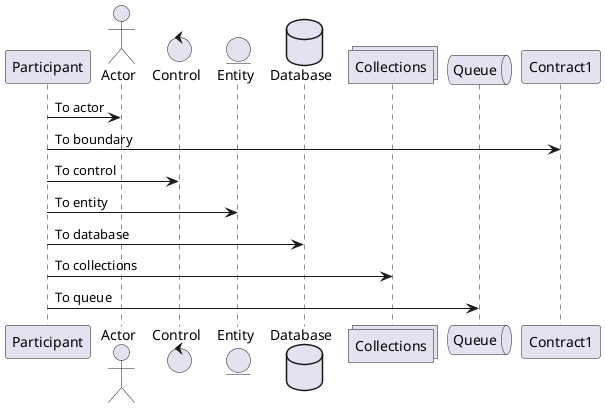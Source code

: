 @startuml remove-margin
participant Participant
actor       Actor       
control     Control     
entity      Entity      
database    Database    
collections Collections 
queue       Queue       
Participant -> Actor : To actor 
Participant -> Contract1 : To boundary
Participant -> Control : To control
Participant -> Entity : To entity
Participant -> Database : To database
Participant -> Collections : To collections
Participant -> Queue: To queue
@enduml
